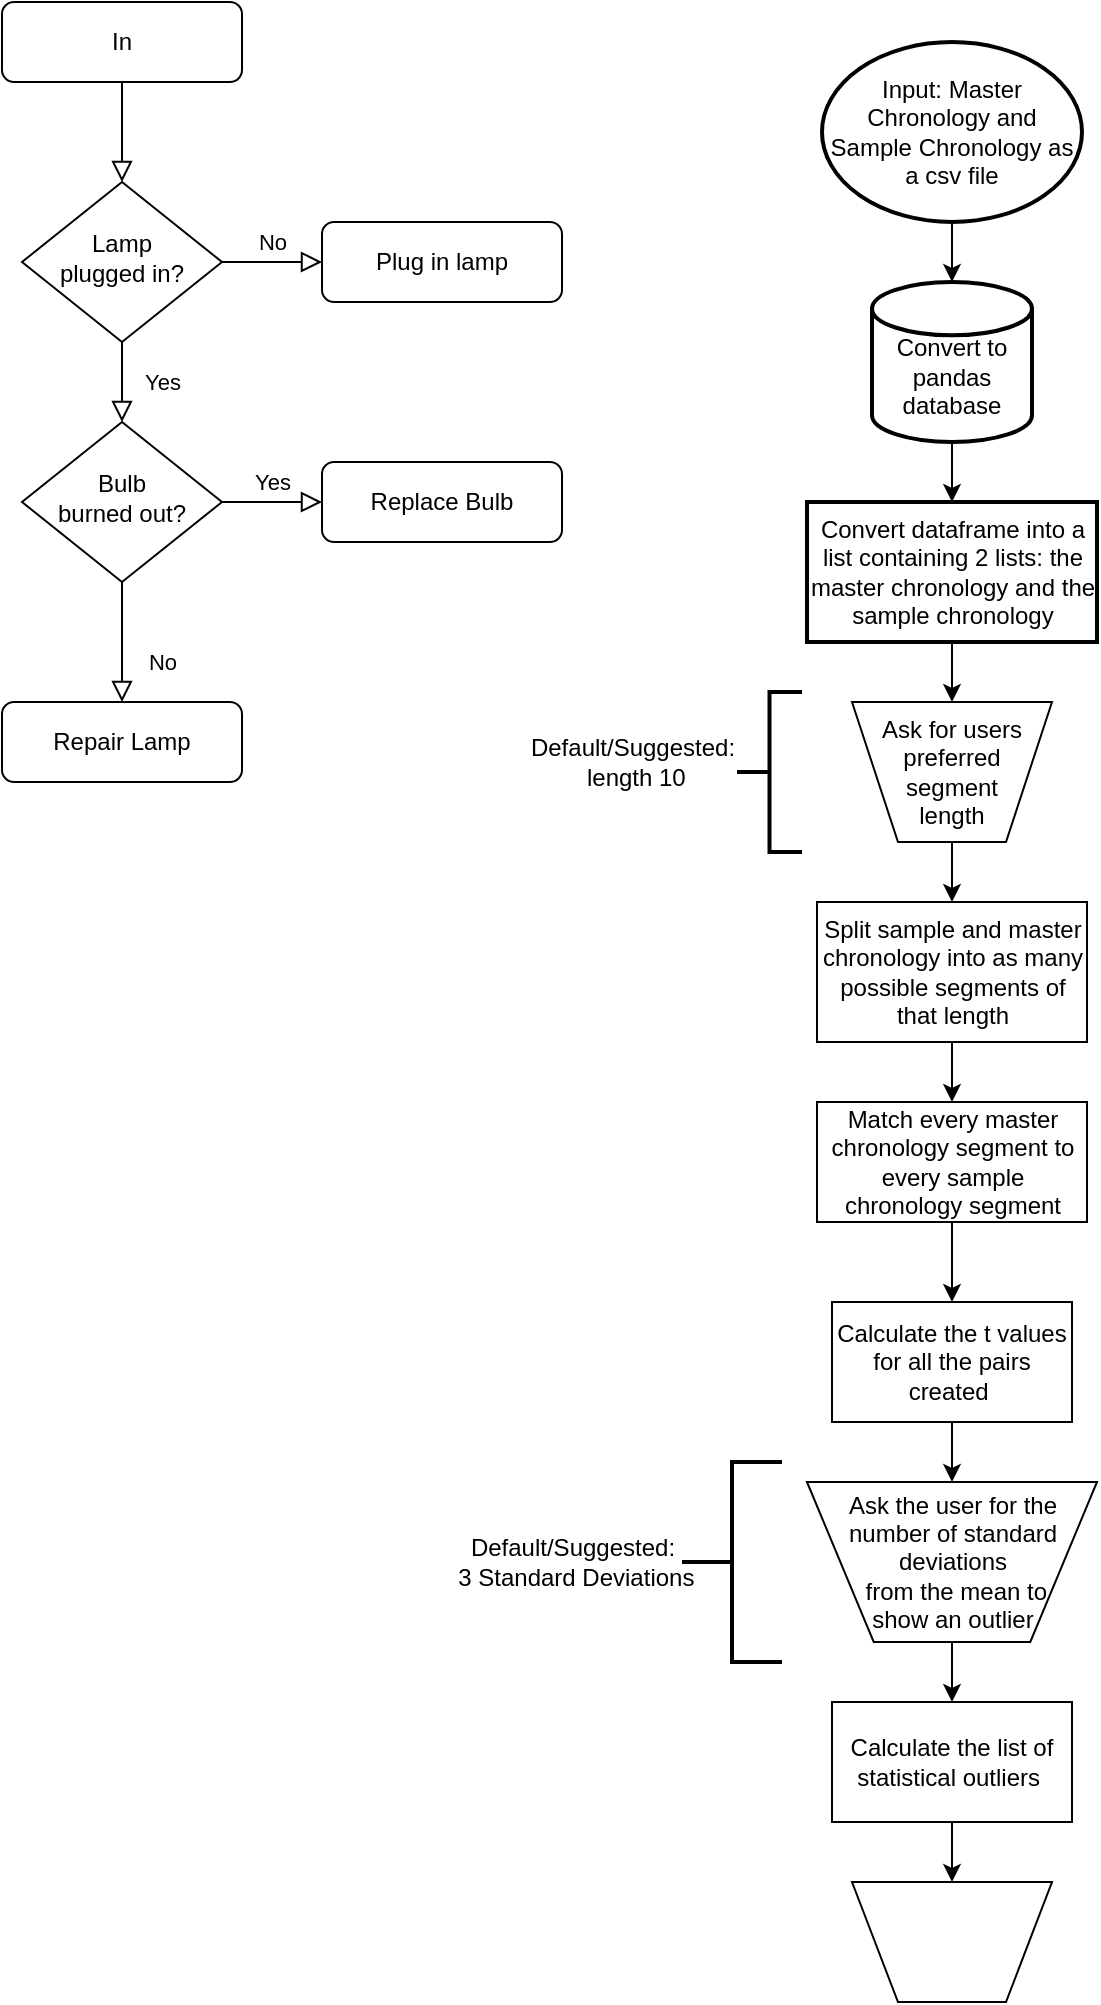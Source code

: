 <mxfile version="21.0.7" type="device"><diagram id="C5RBs43oDa-KdzZeNtuy" name="Page-1"><mxGraphModel dx="1546" dy="836" grid="1" gridSize="10" guides="1" tooltips="1" connect="1" arrows="1" fold="1" page="1" pageScale="1" pageWidth="827" pageHeight="1169" math="0" shadow="0"><root><mxCell id="WIyWlLk6GJQsqaUBKTNV-0"/><mxCell id="WIyWlLk6GJQsqaUBKTNV-1" parent="WIyWlLk6GJQsqaUBKTNV-0"/><mxCell id="WIyWlLk6GJQsqaUBKTNV-2" value="" style="rounded=0;html=1;jettySize=auto;orthogonalLoop=1;fontSize=11;endArrow=block;endFill=0;endSize=8;strokeWidth=1;shadow=0;labelBackgroundColor=none;edgeStyle=orthogonalEdgeStyle;" parent="WIyWlLk6GJQsqaUBKTNV-1" source="WIyWlLk6GJQsqaUBKTNV-3" target="WIyWlLk6GJQsqaUBKTNV-6" edge="1"><mxGeometry relative="1" as="geometry"/></mxCell><mxCell id="WIyWlLk6GJQsqaUBKTNV-3" value="In" style="rounded=1;whiteSpace=wrap;html=1;fontSize=12;glass=0;strokeWidth=1;shadow=0;" parent="WIyWlLk6GJQsqaUBKTNV-1" vertex="1"><mxGeometry x="160" y="80" width="120" height="40" as="geometry"/></mxCell><mxCell id="WIyWlLk6GJQsqaUBKTNV-4" value="Yes" style="rounded=0;html=1;jettySize=auto;orthogonalLoop=1;fontSize=11;endArrow=block;endFill=0;endSize=8;strokeWidth=1;shadow=0;labelBackgroundColor=none;edgeStyle=orthogonalEdgeStyle;" parent="WIyWlLk6GJQsqaUBKTNV-1" source="WIyWlLk6GJQsqaUBKTNV-6" target="WIyWlLk6GJQsqaUBKTNV-10" edge="1"><mxGeometry y="20" relative="1" as="geometry"><mxPoint as="offset"/></mxGeometry></mxCell><mxCell id="WIyWlLk6GJQsqaUBKTNV-5" value="No" style="edgeStyle=orthogonalEdgeStyle;rounded=0;html=1;jettySize=auto;orthogonalLoop=1;fontSize=11;endArrow=block;endFill=0;endSize=8;strokeWidth=1;shadow=0;labelBackgroundColor=none;" parent="WIyWlLk6GJQsqaUBKTNV-1" source="WIyWlLk6GJQsqaUBKTNV-6" target="WIyWlLk6GJQsqaUBKTNV-7" edge="1"><mxGeometry y="10" relative="1" as="geometry"><mxPoint as="offset"/></mxGeometry></mxCell><mxCell id="WIyWlLk6GJQsqaUBKTNV-6" value="Lamp&lt;br&gt;plugged in?" style="rhombus;whiteSpace=wrap;html=1;shadow=0;fontFamily=Helvetica;fontSize=12;align=center;strokeWidth=1;spacing=6;spacingTop=-4;" parent="WIyWlLk6GJQsqaUBKTNV-1" vertex="1"><mxGeometry x="170" y="170" width="100" height="80" as="geometry"/></mxCell><mxCell id="WIyWlLk6GJQsqaUBKTNV-7" value="Plug in lamp" style="rounded=1;whiteSpace=wrap;html=1;fontSize=12;glass=0;strokeWidth=1;shadow=0;" parent="WIyWlLk6GJQsqaUBKTNV-1" vertex="1"><mxGeometry x="320" y="190" width="120" height="40" as="geometry"/></mxCell><mxCell id="WIyWlLk6GJQsqaUBKTNV-8" value="No" style="rounded=0;html=1;jettySize=auto;orthogonalLoop=1;fontSize=11;endArrow=block;endFill=0;endSize=8;strokeWidth=1;shadow=0;labelBackgroundColor=none;edgeStyle=orthogonalEdgeStyle;" parent="WIyWlLk6GJQsqaUBKTNV-1" source="WIyWlLk6GJQsqaUBKTNV-10" target="WIyWlLk6GJQsqaUBKTNV-11" edge="1"><mxGeometry x="0.333" y="20" relative="1" as="geometry"><mxPoint as="offset"/></mxGeometry></mxCell><mxCell id="WIyWlLk6GJQsqaUBKTNV-9" value="Yes" style="edgeStyle=orthogonalEdgeStyle;rounded=0;html=1;jettySize=auto;orthogonalLoop=1;fontSize=11;endArrow=block;endFill=0;endSize=8;strokeWidth=1;shadow=0;labelBackgroundColor=none;" parent="WIyWlLk6GJQsqaUBKTNV-1" source="WIyWlLk6GJQsqaUBKTNV-10" target="WIyWlLk6GJQsqaUBKTNV-12" edge="1"><mxGeometry y="10" relative="1" as="geometry"><mxPoint as="offset"/></mxGeometry></mxCell><mxCell id="WIyWlLk6GJQsqaUBKTNV-10" value="Bulb&lt;br&gt;burned out?" style="rhombus;whiteSpace=wrap;html=1;shadow=0;fontFamily=Helvetica;fontSize=12;align=center;strokeWidth=1;spacing=6;spacingTop=-4;" parent="WIyWlLk6GJQsqaUBKTNV-1" vertex="1"><mxGeometry x="170" y="290" width="100" height="80" as="geometry"/></mxCell><mxCell id="WIyWlLk6GJQsqaUBKTNV-11" value="Repair Lamp" style="rounded=1;whiteSpace=wrap;html=1;fontSize=12;glass=0;strokeWidth=1;shadow=0;" parent="WIyWlLk6GJQsqaUBKTNV-1" vertex="1"><mxGeometry x="160" y="430" width="120" height="40" as="geometry"/></mxCell><mxCell id="WIyWlLk6GJQsqaUBKTNV-12" value="Replace Bulb" style="rounded=1;whiteSpace=wrap;html=1;fontSize=12;glass=0;strokeWidth=1;shadow=0;" parent="WIyWlLk6GJQsqaUBKTNV-1" vertex="1"><mxGeometry x="320" y="310" width="120" height="40" as="geometry"/></mxCell><mxCell id="VeP-pAekY0uuaPaNFQnn-2" style="edgeStyle=orthogonalEdgeStyle;rounded=0;orthogonalLoop=1;jettySize=auto;html=1;entryX=0.5;entryY=0;entryDx=0;entryDy=0;entryPerimeter=0;" edge="1" parent="WIyWlLk6GJQsqaUBKTNV-1" source="VeP-pAekY0uuaPaNFQnn-0" target="VeP-pAekY0uuaPaNFQnn-1"><mxGeometry relative="1" as="geometry"/></mxCell><mxCell id="VeP-pAekY0uuaPaNFQnn-0" value="Input: Master Chronology and Sample Chronology as a csv file" style="strokeWidth=2;html=1;shape=mxgraph.flowchart.start_1;whiteSpace=wrap;" vertex="1" parent="WIyWlLk6GJQsqaUBKTNV-1"><mxGeometry x="570" y="100" width="130" height="90" as="geometry"/></mxCell><mxCell id="VeP-pAekY0uuaPaNFQnn-4" value="" style="edgeStyle=orthogonalEdgeStyle;rounded=0;orthogonalLoop=1;jettySize=auto;html=1;" edge="1" parent="WIyWlLk6GJQsqaUBKTNV-1" source="VeP-pAekY0uuaPaNFQnn-1" target="VeP-pAekY0uuaPaNFQnn-3"><mxGeometry relative="1" as="geometry"/></mxCell><mxCell id="VeP-pAekY0uuaPaNFQnn-1" value="&lt;br&gt;Convert to pandas database" style="strokeWidth=2;html=1;shape=mxgraph.flowchart.database;whiteSpace=wrap;" vertex="1" parent="WIyWlLk6GJQsqaUBKTNV-1"><mxGeometry x="595" y="220" width="80" height="80" as="geometry"/></mxCell><mxCell id="VeP-pAekY0uuaPaNFQnn-6" value="" style="edgeStyle=orthogonalEdgeStyle;rounded=0;orthogonalLoop=1;jettySize=auto;html=1;" edge="1" parent="WIyWlLk6GJQsqaUBKTNV-1" source="VeP-pAekY0uuaPaNFQnn-3" target="VeP-pAekY0uuaPaNFQnn-7"><mxGeometry relative="1" as="geometry"><mxPoint x="635" y="460" as="targetPoint"/></mxGeometry></mxCell><mxCell id="VeP-pAekY0uuaPaNFQnn-3" value="Convert dataframe into a list containing 2 lists: the master chronology and the sample chronology" style="whiteSpace=wrap;html=1;strokeWidth=2;" vertex="1" parent="WIyWlLk6GJQsqaUBKTNV-1"><mxGeometry x="562.5" y="330" width="145" height="70" as="geometry"/></mxCell><mxCell id="VeP-pAekY0uuaPaNFQnn-9" value="" style="edgeStyle=orthogonalEdgeStyle;rounded=0;orthogonalLoop=1;jettySize=auto;html=1;" edge="1" parent="WIyWlLk6GJQsqaUBKTNV-1" source="VeP-pAekY0uuaPaNFQnn-7" target="VeP-pAekY0uuaPaNFQnn-8"><mxGeometry relative="1" as="geometry"/></mxCell><mxCell id="VeP-pAekY0uuaPaNFQnn-7" value="Ask for users preferred segment &lt;br&gt;length" style="verticalLabelPosition=middle;verticalAlign=middle;html=1;shape=trapezoid;perimeter=trapezoidPerimeter;whiteSpace=wrap;size=0.23;arcSize=10;flipV=1;labelPosition=center;align=center;" vertex="1" parent="WIyWlLk6GJQsqaUBKTNV-1"><mxGeometry x="585" y="430" width="100" height="70" as="geometry"/></mxCell><mxCell id="VeP-pAekY0uuaPaNFQnn-11" value="" style="edgeStyle=orthogonalEdgeStyle;rounded=0;orthogonalLoop=1;jettySize=auto;html=1;" edge="1" parent="WIyWlLk6GJQsqaUBKTNV-1" source="VeP-pAekY0uuaPaNFQnn-8" target="VeP-pAekY0uuaPaNFQnn-10"><mxGeometry relative="1" as="geometry"/></mxCell><mxCell id="VeP-pAekY0uuaPaNFQnn-8" value="Split sample and master chronology into as many possible segments of that length" style="whiteSpace=wrap;html=1;arcSize=10;" vertex="1" parent="WIyWlLk6GJQsqaUBKTNV-1"><mxGeometry x="567.5" y="530" width="135" height="70" as="geometry"/></mxCell><mxCell id="VeP-pAekY0uuaPaNFQnn-19" value="" style="edgeStyle=orthogonalEdgeStyle;rounded=0;orthogonalLoop=1;jettySize=auto;html=1;" edge="1" parent="WIyWlLk6GJQsqaUBKTNV-1" source="VeP-pAekY0uuaPaNFQnn-10" target="VeP-pAekY0uuaPaNFQnn-18"><mxGeometry relative="1" as="geometry"/></mxCell><mxCell id="VeP-pAekY0uuaPaNFQnn-10" value="Match every master chronology segment to every sample chronology segment" style="whiteSpace=wrap;html=1;arcSize=10;" vertex="1" parent="WIyWlLk6GJQsqaUBKTNV-1"><mxGeometry x="567.5" y="630" width="135" height="60" as="geometry"/></mxCell><mxCell id="VeP-pAekY0uuaPaNFQnn-22" value="" style="edgeStyle=orthogonalEdgeStyle;rounded=0;orthogonalLoop=1;jettySize=auto;html=1;" edge="1" parent="WIyWlLk6GJQsqaUBKTNV-1" source="VeP-pAekY0uuaPaNFQnn-16" target="VeP-pAekY0uuaPaNFQnn-21"><mxGeometry relative="1" as="geometry"/></mxCell><mxCell id="VeP-pAekY0uuaPaNFQnn-16" value="Ask the user for the number of standard deviations&lt;br&gt;&amp;nbsp;from the mean to&lt;br&gt;&amp;nbsp;show an outlier&amp;nbsp;" style="verticalLabelPosition=middle;verticalAlign=middle;html=1;shape=trapezoid;perimeter=trapezoidPerimeter;whiteSpace=wrap;size=0.23;arcSize=10;flipV=1;labelPosition=center;align=center;" vertex="1" parent="WIyWlLk6GJQsqaUBKTNV-1"><mxGeometry x="562.5" y="820" width="145" height="80" as="geometry"/></mxCell><mxCell id="VeP-pAekY0uuaPaNFQnn-20" value="" style="edgeStyle=orthogonalEdgeStyle;rounded=0;orthogonalLoop=1;jettySize=auto;html=1;" edge="1" parent="WIyWlLk6GJQsqaUBKTNV-1" source="VeP-pAekY0uuaPaNFQnn-18" target="VeP-pAekY0uuaPaNFQnn-16"><mxGeometry relative="1" as="geometry"/></mxCell><mxCell id="VeP-pAekY0uuaPaNFQnn-18" value="Calculate the t values for all the pairs created&amp;nbsp;" style="whiteSpace=wrap;html=1;arcSize=10;" vertex="1" parent="WIyWlLk6GJQsqaUBKTNV-1"><mxGeometry x="575" y="730" width="120" height="60" as="geometry"/></mxCell><mxCell id="VeP-pAekY0uuaPaNFQnn-29" style="edgeStyle=orthogonalEdgeStyle;rounded=0;orthogonalLoop=1;jettySize=auto;html=1;exitX=0.5;exitY=1;exitDx=0;exitDy=0;entryX=0.5;entryY=0;entryDx=0;entryDy=0;" edge="1" parent="WIyWlLk6GJQsqaUBKTNV-1" source="VeP-pAekY0uuaPaNFQnn-21" target="VeP-pAekY0uuaPaNFQnn-28"><mxGeometry relative="1" as="geometry"/></mxCell><mxCell id="VeP-pAekY0uuaPaNFQnn-21" value="Calculate the list of statistical outliers&amp;nbsp;" style="whiteSpace=wrap;html=1;arcSize=10;" vertex="1" parent="WIyWlLk6GJQsqaUBKTNV-1"><mxGeometry x="575" y="930" width="120" height="60" as="geometry"/></mxCell><mxCell id="VeP-pAekY0uuaPaNFQnn-23" value="" style="strokeWidth=2;html=1;shape=mxgraph.flowchart.annotation_2;align=left;labelPosition=right;pointerEvents=1;" vertex="1" parent="WIyWlLk6GJQsqaUBKTNV-1"><mxGeometry x="527.5" y="425" width="32.5" height="80" as="geometry"/></mxCell><mxCell id="VeP-pAekY0uuaPaNFQnn-24" value="Default/Suggested:&lt;br&gt;&amp;nbsp;length 10" style="text;html=1;align=center;verticalAlign=middle;resizable=0;points=[];autosize=1;strokeColor=none;fillColor=none;" vertex="1" parent="WIyWlLk6GJQsqaUBKTNV-1"><mxGeometry x="410" y="440" width="130" height="40" as="geometry"/></mxCell><mxCell id="VeP-pAekY0uuaPaNFQnn-26" value="" style="strokeWidth=2;html=1;shape=mxgraph.flowchart.annotation_2;align=left;labelPosition=right;pointerEvents=1;" vertex="1" parent="WIyWlLk6GJQsqaUBKTNV-1"><mxGeometry x="500" y="810" width="50" height="100" as="geometry"/></mxCell><mxCell id="VeP-pAekY0uuaPaNFQnn-27" value="Default/Suggested:&lt;br&gt;&amp;nbsp;3 Standard Deviations" style="text;html=1;align=center;verticalAlign=middle;resizable=0;points=[];autosize=1;strokeColor=none;fillColor=none;" vertex="1" parent="WIyWlLk6GJQsqaUBKTNV-1"><mxGeometry x="375" y="840" width="140" height="40" as="geometry"/></mxCell><mxCell id="VeP-pAekY0uuaPaNFQnn-28" value="" style="verticalLabelPosition=middle;verticalAlign=middle;html=1;shape=trapezoid;perimeter=trapezoidPerimeter;whiteSpace=wrap;size=0.23;arcSize=10;flipV=1;labelPosition=center;align=center;" vertex="1" parent="WIyWlLk6GJQsqaUBKTNV-1"><mxGeometry x="585" y="1020" width="100" height="60" as="geometry"/></mxCell></root></mxGraphModel></diagram></mxfile>